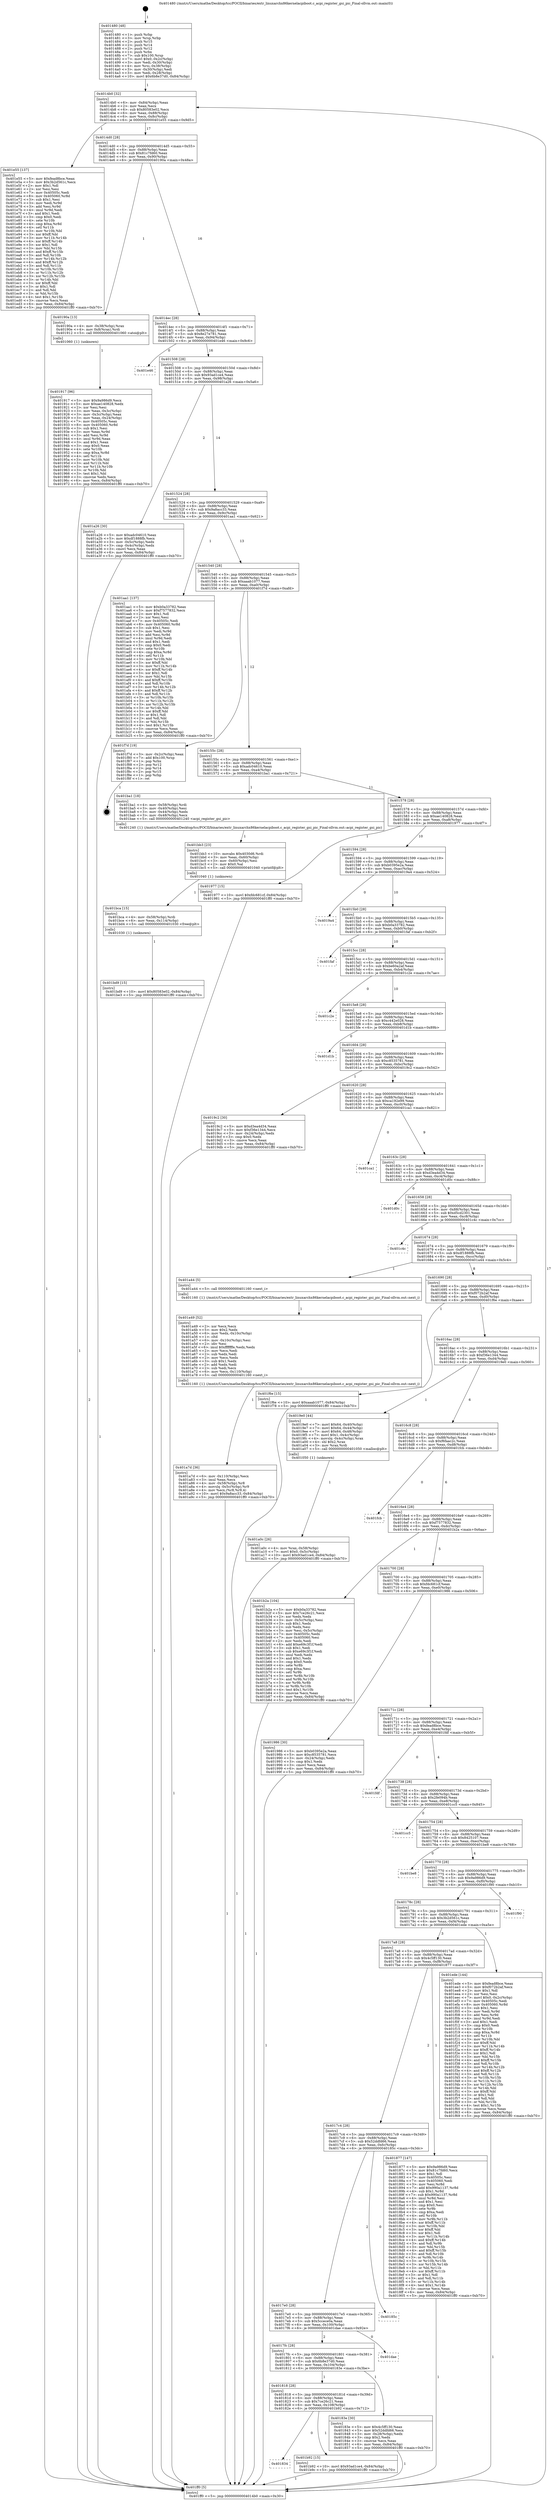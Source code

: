 digraph "0x401480" {
  label = "0x401480 (/mnt/c/Users/mathe/Desktop/tcc/POCII/binaries/extr_linuxarchx86kernelacpiboot.c_acpi_register_gsi_pic_Final-ollvm.out::main(0))"
  labelloc = "t"
  node[shape=record]

  Entry [label="",width=0.3,height=0.3,shape=circle,fillcolor=black,style=filled]
  "0x4014b0" [label="{
     0x4014b0 [32]\l
     | [instrs]\l
     &nbsp;&nbsp;0x4014b0 \<+6\>: mov -0x84(%rbp),%eax\l
     &nbsp;&nbsp;0x4014b6 \<+2\>: mov %eax,%ecx\l
     &nbsp;&nbsp;0x4014b8 \<+6\>: sub $0x80583e02,%ecx\l
     &nbsp;&nbsp;0x4014be \<+6\>: mov %eax,-0x88(%rbp)\l
     &nbsp;&nbsp;0x4014c4 \<+6\>: mov %ecx,-0x8c(%rbp)\l
     &nbsp;&nbsp;0x4014ca \<+6\>: je 0000000000401e55 \<main+0x9d5\>\l
  }"]
  "0x401e55" [label="{
     0x401e55 [137]\l
     | [instrs]\l
     &nbsp;&nbsp;0x401e55 \<+5\>: mov $0xfead8bce,%eax\l
     &nbsp;&nbsp;0x401e5a \<+5\>: mov $0x3b2d561c,%ecx\l
     &nbsp;&nbsp;0x401e5f \<+2\>: mov $0x1,%dl\l
     &nbsp;&nbsp;0x401e61 \<+2\>: xor %esi,%esi\l
     &nbsp;&nbsp;0x401e63 \<+7\>: mov 0x40505c,%edi\l
     &nbsp;&nbsp;0x401e6a \<+8\>: mov 0x405060,%r8d\l
     &nbsp;&nbsp;0x401e72 \<+3\>: sub $0x1,%esi\l
     &nbsp;&nbsp;0x401e75 \<+3\>: mov %edi,%r9d\l
     &nbsp;&nbsp;0x401e78 \<+3\>: add %esi,%r9d\l
     &nbsp;&nbsp;0x401e7b \<+4\>: imul %r9d,%edi\l
     &nbsp;&nbsp;0x401e7f \<+3\>: and $0x1,%edi\l
     &nbsp;&nbsp;0x401e82 \<+3\>: cmp $0x0,%edi\l
     &nbsp;&nbsp;0x401e85 \<+4\>: sete %r10b\l
     &nbsp;&nbsp;0x401e89 \<+4\>: cmp $0xa,%r8d\l
     &nbsp;&nbsp;0x401e8d \<+4\>: setl %r11b\l
     &nbsp;&nbsp;0x401e91 \<+3\>: mov %r10b,%bl\l
     &nbsp;&nbsp;0x401e94 \<+3\>: xor $0xff,%bl\l
     &nbsp;&nbsp;0x401e97 \<+3\>: mov %r11b,%r14b\l
     &nbsp;&nbsp;0x401e9a \<+4\>: xor $0xff,%r14b\l
     &nbsp;&nbsp;0x401e9e \<+3\>: xor $0x1,%dl\l
     &nbsp;&nbsp;0x401ea1 \<+3\>: mov %bl,%r15b\l
     &nbsp;&nbsp;0x401ea4 \<+4\>: and $0xff,%r15b\l
     &nbsp;&nbsp;0x401ea8 \<+3\>: and %dl,%r10b\l
     &nbsp;&nbsp;0x401eab \<+3\>: mov %r14b,%r12b\l
     &nbsp;&nbsp;0x401eae \<+4\>: and $0xff,%r12b\l
     &nbsp;&nbsp;0x401eb2 \<+3\>: and %dl,%r11b\l
     &nbsp;&nbsp;0x401eb5 \<+3\>: or %r10b,%r15b\l
     &nbsp;&nbsp;0x401eb8 \<+3\>: or %r11b,%r12b\l
     &nbsp;&nbsp;0x401ebb \<+3\>: xor %r12b,%r15b\l
     &nbsp;&nbsp;0x401ebe \<+3\>: or %r14b,%bl\l
     &nbsp;&nbsp;0x401ec1 \<+3\>: xor $0xff,%bl\l
     &nbsp;&nbsp;0x401ec4 \<+3\>: or $0x1,%dl\l
     &nbsp;&nbsp;0x401ec7 \<+2\>: and %dl,%bl\l
     &nbsp;&nbsp;0x401ec9 \<+3\>: or %bl,%r15b\l
     &nbsp;&nbsp;0x401ecc \<+4\>: test $0x1,%r15b\l
     &nbsp;&nbsp;0x401ed0 \<+3\>: cmovne %ecx,%eax\l
     &nbsp;&nbsp;0x401ed3 \<+6\>: mov %eax,-0x84(%rbp)\l
     &nbsp;&nbsp;0x401ed9 \<+5\>: jmp 0000000000401ff0 \<main+0xb70\>\l
  }"]
  "0x4014d0" [label="{
     0x4014d0 [28]\l
     | [instrs]\l
     &nbsp;&nbsp;0x4014d0 \<+5\>: jmp 00000000004014d5 \<main+0x55\>\l
     &nbsp;&nbsp;0x4014d5 \<+6\>: mov -0x88(%rbp),%eax\l
     &nbsp;&nbsp;0x4014db \<+5\>: sub $0x81c7fd60,%eax\l
     &nbsp;&nbsp;0x4014e0 \<+6\>: mov %eax,-0x90(%rbp)\l
     &nbsp;&nbsp;0x4014e6 \<+6\>: je 000000000040190a \<main+0x48a\>\l
  }"]
  Exit [label="",width=0.3,height=0.3,shape=circle,fillcolor=black,style=filled,peripheries=2]
  "0x40190a" [label="{
     0x40190a [13]\l
     | [instrs]\l
     &nbsp;&nbsp;0x40190a \<+4\>: mov -0x38(%rbp),%rax\l
     &nbsp;&nbsp;0x40190e \<+4\>: mov 0x8(%rax),%rdi\l
     &nbsp;&nbsp;0x401912 \<+5\>: call 0000000000401060 \<atoi@plt\>\l
     | [calls]\l
     &nbsp;&nbsp;0x401060 \{1\} (unknown)\l
  }"]
  "0x4014ec" [label="{
     0x4014ec [28]\l
     | [instrs]\l
     &nbsp;&nbsp;0x4014ec \<+5\>: jmp 00000000004014f1 \<main+0x71\>\l
     &nbsp;&nbsp;0x4014f1 \<+6\>: mov -0x88(%rbp),%eax\l
     &nbsp;&nbsp;0x4014f7 \<+5\>: sub $0x8e27e781,%eax\l
     &nbsp;&nbsp;0x4014fc \<+6\>: mov %eax,-0x94(%rbp)\l
     &nbsp;&nbsp;0x401502 \<+6\>: je 0000000000401e46 \<main+0x9c6\>\l
  }"]
  "0x401bd9" [label="{
     0x401bd9 [15]\l
     | [instrs]\l
     &nbsp;&nbsp;0x401bd9 \<+10\>: movl $0x80583e02,-0x84(%rbp)\l
     &nbsp;&nbsp;0x401be3 \<+5\>: jmp 0000000000401ff0 \<main+0xb70\>\l
  }"]
  "0x401e46" [label="{
     0x401e46\l
  }", style=dashed]
  "0x401508" [label="{
     0x401508 [28]\l
     | [instrs]\l
     &nbsp;&nbsp;0x401508 \<+5\>: jmp 000000000040150d \<main+0x8d\>\l
     &nbsp;&nbsp;0x40150d \<+6\>: mov -0x88(%rbp),%eax\l
     &nbsp;&nbsp;0x401513 \<+5\>: sub $0x93ad1ce4,%eax\l
     &nbsp;&nbsp;0x401518 \<+6\>: mov %eax,-0x98(%rbp)\l
     &nbsp;&nbsp;0x40151e \<+6\>: je 0000000000401a26 \<main+0x5a6\>\l
  }"]
  "0x401bca" [label="{
     0x401bca [15]\l
     | [instrs]\l
     &nbsp;&nbsp;0x401bca \<+4\>: mov -0x58(%rbp),%rdi\l
     &nbsp;&nbsp;0x401bce \<+6\>: mov %eax,-0x114(%rbp)\l
     &nbsp;&nbsp;0x401bd4 \<+5\>: call 0000000000401030 \<free@plt\>\l
     | [calls]\l
     &nbsp;&nbsp;0x401030 \{1\} (unknown)\l
  }"]
  "0x401a26" [label="{
     0x401a26 [30]\l
     | [instrs]\l
     &nbsp;&nbsp;0x401a26 \<+5\>: mov $0xadc04610,%eax\l
     &nbsp;&nbsp;0x401a2b \<+5\>: mov $0xdf1888fb,%ecx\l
     &nbsp;&nbsp;0x401a30 \<+3\>: mov -0x5c(%rbp),%edx\l
     &nbsp;&nbsp;0x401a33 \<+3\>: cmp -0x4c(%rbp),%edx\l
     &nbsp;&nbsp;0x401a36 \<+3\>: cmovl %ecx,%eax\l
     &nbsp;&nbsp;0x401a39 \<+6\>: mov %eax,-0x84(%rbp)\l
     &nbsp;&nbsp;0x401a3f \<+5\>: jmp 0000000000401ff0 \<main+0xb70\>\l
  }"]
  "0x401524" [label="{
     0x401524 [28]\l
     | [instrs]\l
     &nbsp;&nbsp;0x401524 \<+5\>: jmp 0000000000401529 \<main+0xa9\>\l
     &nbsp;&nbsp;0x401529 \<+6\>: mov -0x88(%rbp),%eax\l
     &nbsp;&nbsp;0x40152f \<+5\>: sub $0x9a8acc33,%eax\l
     &nbsp;&nbsp;0x401534 \<+6\>: mov %eax,-0x9c(%rbp)\l
     &nbsp;&nbsp;0x40153a \<+6\>: je 0000000000401aa1 \<main+0x621\>\l
  }"]
  "0x401bb3" [label="{
     0x401bb3 [23]\l
     | [instrs]\l
     &nbsp;&nbsp;0x401bb3 \<+10\>: movabs $0x4030d6,%rdi\l
     &nbsp;&nbsp;0x401bbd \<+3\>: mov %eax,-0x60(%rbp)\l
     &nbsp;&nbsp;0x401bc0 \<+3\>: mov -0x60(%rbp),%esi\l
     &nbsp;&nbsp;0x401bc3 \<+2\>: mov $0x0,%al\l
     &nbsp;&nbsp;0x401bc5 \<+5\>: call 0000000000401040 \<printf@plt\>\l
     | [calls]\l
     &nbsp;&nbsp;0x401040 \{1\} (unknown)\l
  }"]
  "0x401aa1" [label="{
     0x401aa1 [137]\l
     | [instrs]\l
     &nbsp;&nbsp;0x401aa1 \<+5\>: mov $0xb0a33782,%eax\l
     &nbsp;&nbsp;0x401aa6 \<+5\>: mov $0xf7577832,%ecx\l
     &nbsp;&nbsp;0x401aab \<+2\>: mov $0x1,%dl\l
     &nbsp;&nbsp;0x401aad \<+2\>: xor %esi,%esi\l
     &nbsp;&nbsp;0x401aaf \<+7\>: mov 0x40505c,%edi\l
     &nbsp;&nbsp;0x401ab6 \<+8\>: mov 0x405060,%r8d\l
     &nbsp;&nbsp;0x401abe \<+3\>: sub $0x1,%esi\l
     &nbsp;&nbsp;0x401ac1 \<+3\>: mov %edi,%r9d\l
     &nbsp;&nbsp;0x401ac4 \<+3\>: add %esi,%r9d\l
     &nbsp;&nbsp;0x401ac7 \<+4\>: imul %r9d,%edi\l
     &nbsp;&nbsp;0x401acb \<+3\>: and $0x1,%edi\l
     &nbsp;&nbsp;0x401ace \<+3\>: cmp $0x0,%edi\l
     &nbsp;&nbsp;0x401ad1 \<+4\>: sete %r10b\l
     &nbsp;&nbsp;0x401ad5 \<+4\>: cmp $0xa,%r8d\l
     &nbsp;&nbsp;0x401ad9 \<+4\>: setl %r11b\l
     &nbsp;&nbsp;0x401add \<+3\>: mov %r10b,%bl\l
     &nbsp;&nbsp;0x401ae0 \<+3\>: xor $0xff,%bl\l
     &nbsp;&nbsp;0x401ae3 \<+3\>: mov %r11b,%r14b\l
     &nbsp;&nbsp;0x401ae6 \<+4\>: xor $0xff,%r14b\l
     &nbsp;&nbsp;0x401aea \<+3\>: xor $0x1,%dl\l
     &nbsp;&nbsp;0x401aed \<+3\>: mov %bl,%r15b\l
     &nbsp;&nbsp;0x401af0 \<+4\>: and $0xff,%r15b\l
     &nbsp;&nbsp;0x401af4 \<+3\>: and %dl,%r10b\l
     &nbsp;&nbsp;0x401af7 \<+3\>: mov %r14b,%r12b\l
     &nbsp;&nbsp;0x401afa \<+4\>: and $0xff,%r12b\l
     &nbsp;&nbsp;0x401afe \<+3\>: and %dl,%r11b\l
     &nbsp;&nbsp;0x401b01 \<+3\>: or %r10b,%r15b\l
     &nbsp;&nbsp;0x401b04 \<+3\>: or %r11b,%r12b\l
     &nbsp;&nbsp;0x401b07 \<+3\>: xor %r12b,%r15b\l
     &nbsp;&nbsp;0x401b0a \<+3\>: or %r14b,%bl\l
     &nbsp;&nbsp;0x401b0d \<+3\>: xor $0xff,%bl\l
     &nbsp;&nbsp;0x401b10 \<+3\>: or $0x1,%dl\l
     &nbsp;&nbsp;0x401b13 \<+2\>: and %dl,%bl\l
     &nbsp;&nbsp;0x401b15 \<+3\>: or %bl,%r15b\l
     &nbsp;&nbsp;0x401b18 \<+4\>: test $0x1,%r15b\l
     &nbsp;&nbsp;0x401b1c \<+3\>: cmovne %ecx,%eax\l
     &nbsp;&nbsp;0x401b1f \<+6\>: mov %eax,-0x84(%rbp)\l
     &nbsp;&nbsp;0x401b25 \<+5\>: jmp 0000000000401ff0 \<main+0xb70\>\l
  }"]
  "0x401540" [label="{
     0x401540 [28]\l
     | [instrs]\l
     &nbsp;&nbsp;0x401540 \<+5\>: jmp 0000000000401545 \<main+0xc5\>\l
     &nbsp;&nbsp;0x401545 \<+6\>: mov -0x88(%rbp),%eax\l
     &nbsp;&nbsp;0x40154b \<+5\>: sub $0xaaab1077,%eax\l
     &nbsp;&nbsp;0x401550 \<+6\>: mov %eax,-0xa0(%rbp)\l
     &nbsp;&nbsp;0x401556 \<+6\>: je 0000000000401f7d \<main+0xafd\>\l
  }"]
  "0x401834" [label="{
     0x401834\l
  }", style=dashed]
  "0x401f7d" [label="{
     0x401f7d [19]\l
     | [instrs]\l
     &nbsp;&nbsp;0x401f7d \<+3\>: mov -0x2c(%rbp),%eax\l
     &nbsp;&nbsp;0x401f80 \<+7\>: add $0x100,%rsp\l
     &nbsp;&nbsp;0x401f87 \<+1\>: pop %rbx\l
     &nbsp;&nbsp;0x401f88 \<+2\>: pop %r12\l
     &nbsp;&nbsp;0x401f8a \<+2\>: pop %r14\l
     &nbsp;&nbsp;0x401f8c \<+2\>: pop %r15\l
     &nbsp;&nbsp;0x401f8e \<+1\>: pop %rbp\l
     &nbsp;&nbsp;0x401f8f \<+1\>: ret\l
  }"]
  "0x40155c" [label="{
     0x40155c [28]\l
     | [instrs]\l
     &nbsp;&nbsp;0x40155c \<+5\>: jmp 0000000000401561 \<main+0xe1\>\l
     &nbsp;&nbsp;0x401561 \<+6\>: mov -0x88(%rbp),%eax\l
     &nbsp;&nbsp;0x401567 \<+5\>: sub $0xadc04610,%eax\l
     &nbsp;&nbsp;0x40156c \<+6\>: mov %eax,-0xa4(%rbp)\l
     &nbsp;&nbsp;0x401572 \<+6\>: je 0000000000401ba1 \<main+0x721\>\l
  }"]
  "0x401b92" [label="{
     0x401b92 [15]\l
     | [instrs]\l
     &nbsp;&nbsp;0x401b92 \<+10\>: movl $0x93ad1ce4,-0x84(%rbp)\l
     &nbsp;&nbsp;0x401b9c \<+5\>: jmp 0000000000401ff0 \<main+0xb70\>\l
  }"]
  "0x401ba1" [label="{
     0x401ba1 [18]\l
     | [instrs]\l
     &nbsp;&nbsp;0x401ba1 \<+4\>: mov -0x58(%rbp),%rdi\l
     &nbsp;&nbsp;0x401ba5 \<+3\>: mov -0x40(%rbp),%esi\l
     &nbsp;&nbsp;0x401ba8 \<+3\>: mov -0x44(%rbp),%edx\l
     &nbsp;&nbsp;0x401bab \<+3\>: mov -0x48(%rbp),%ecx\l
     &nbsp;&nbsp;0x401bae \<+5\>: call 0000000000401240 \<acpi_register_gsi_pic\>\l
     | [calls]\l
     &nbsp;&nbsp;0x401240 \{1\} (/mnt/c/Users/mathe/Desktop/tcc/POCII/binaries/extr_linuxarchx86kernelacpiboot.c_acpi_register_gsi_pic_Final-ollvm.out::acpi_register_gsi_pic)\l
  }"]
  "0x401578" [label="{
     0x401578 [28]\l
     | [instrs]\l
     &nbsp;&nbsp;0x401578 \<+5\>: jmp 000000000040157d \<main+0xfd\>\l
     &nbsp;&nbsp;0x40157d \<+6\>: mov -0x88(%rbp),%eax\l
     &nbsp;&nbsp;0x401583 \<+5\>: sub $0xae140828,%eax\l
     &nbsp;&nbsp;0x401588 \<+6\>: mov %eax,-0xa8(%rbp)\l
     &nbsp;&nbsp;0x40158e \<+6\>: je 0000000000401977 \<main+0x4f7\>\l
  }"]
  "0x401a7d" [label="{
     0x401a7d [36]\l
     | [instrs]\l
     &nbsp;&nbsp;0x401a7d \<+6\>: mov -0x110(%rbp),%ecx\l
     &nbsp;&nbsp;0x401a83 \<+3\>: imul %eax,%ecx\l
     &nbsp;&nbsp;0x401a86 \<+4\>: mov -0x58(%rbp),%r8\l
     &nbsp;&nbsp;0x401a8a \<+4\>: movslq -0x5c(%rbp),%r9\l
     &nbsp;&nbsp;0x401a8e \<+4\>: mov %ecx,(%r8,%r9,4)\l
     &nbsp;&nbsp;0x401a92 \<+10\>: movl $0x9a8acc33,-0x84(%rbp)\l
     &nbsp;&nbsp;0x401a9c \<+5\>: jmp 0000000000401ff0 \<main+0xb70\>\l
  }"]
  "0x401977" [label="{
     0x401977 [15]\l
     | [instrs]\l
     &nbsp;&nbsp;0x401977 \<+10\>: movl $0xfdc681cf,-0x84(%rbp)\l
     &nbsp;&nbsp;0x401981 \<+5\>: jmp 0000000000401ff0 \<main+0xb70\>\l
  }"]
  "0x401594" [label="{
     0x401594 [28]\l
     | [instrs]\l
     &nbsp;&nbsp;0x401594 \<+5\>: jmp 0000000000401599 \<main+0x119\>\l
     &nbsp;&nbsp;0x401599 \<+6\>: mov -0x88(%rbp),%eax\l
     &nbsp;&nbsp;0x40159f \<+5\>: sub $0xb0395e2a,%eax\l
     &nbsp;&nbsp;0x4015a4 \<+6\>: mov %eax,-0xac(%rbp)\l
     &nbsp;&nbsp;0x4015aa \<+6\>: je 00000000004019a4 \<main+0x524\>\l
  }"]
  "0x401a49" [label="{
     0x401a49 [52]\l
     | [instrs]\l
     &nbsp;&nbsp;0x401a49 \<+2\>: xor %ecx,%ecx\l
     &nbsp;&nbsp;0x401a4b \<+5\>: mov $0x2,%edx\l
     &nbsp;&nbsp;0x401a50 \<+6\>: mov %edx,-0x10c(%rbp)\l
     &nbsp;&nbsp;0x401a56 \<+1\>: cltd\l
     &nbsp;&nbsp;0x401a57 \<+6\>: mov -0x10c(%rbp),%esi\l
     &nbsp;&nbsp;0x401a5d \<+2\>: idiv %esi\l
     &nbsp;&nbsp;0x401a5f \<+6\>: imul $0xfffffffe,%edx,%edx\l
     &nbsp;&nbsp;0x401a65 \<+2\>: mov %ecx,%edi\l
     &nbsp;&nbsp;0x401a67 \<+2\>: sub %edx,%edi\l
     &nbsp;&nbsp;0x401a69 \<+2\>: mov %ecx,%edx\l
     &nbsp;&nbsp;0x401a6b \<+3\>: sub $0x1,%edx\l
     &nbsp;&nbsp;0x401a6e \<+2\>: add %edx,%edi\l
     &nbsp;&nbsp;0x401a70 \<+2\>: sub %edi,%ecx\l
     &nbsp;&nbsp;0x401a72 \<+6\>: mov %ecx,-0x110(%rbp)\l
     &nbsp;&nbsp;0x401a78 \<+5\>: call 0000000000401160 \<next_i\>\l
     | [calls]\l
     &nbsp;&nbsp;0x401160 \{1\} (/mnt/c/Users/mathe/Desktop/tcc/POCII/binaries/extr_linuxarchx86kernelacpiboot.c_acpi_register_gsi_pic_Final-ollvm.out::next_i)\l
  }"]
  "0x4019a4" [label="{
     0x4019a4\l
  }", style=dashed]
  "0x4015b0" [label="{
     0x4015b0 [28]\l
     | [instrs]\l
     &nbsp;&nbsp;0x4015b0 \<+5\>: jmp 00000000004015b5 \<main+0x135\>\l
     &nbsp;&nbsp;0x4015b5 \<+6\>: mov -0x88(%rbp),%eax\l
     &nbsp;&nbsp;0x4015bb \<+5\>: sub $0xb0a33782,%eax\l
     &nbsp;&nbsp;0x4015c0 \<+6\>: mov %eax,-0xb0(%rbp)\l
     &nbsp;&nbsp;0x4015c6 \<+6\>: je 0000000000401faf \<main+0xb2f\>\l
  }"]
  "0x401a0c" [label="{
     0x401a0c [26]\l
     | [instrs]\l
     &nbsp;&nbsp;0x401a0c \<+4\>: mov %rax,-0x58(%rbp)\l
     &nbsp;&nbsp;0x401a10 \<+7\>: movl $0x0,-0x5c(%rbp)\l
     &nbsp;&nbsp;0x401a17 \<+10\>: movl $0x93ad1ce4,-0x84(%rbp)\l
     &nbsp;&nbsp;0x401a21 \<+5\>: jmp 0000000000401ff0 \<main+0xb70\>\l
  }"]
  "0x401faf" [label="{
     0x401faf\l
  }", style=dashed]
  "0x4015cc" [label="{
     0x4015cc [28]\l
     | [instrs]\l
     &nbsp;&nbsp;0x4015cc \<+5\>: jmp 00000000004015d1 \<main+0x151\>\l
     &nbsp;&nbsp;0x4015d1 \<+6\>: mov -0x88(%rbp),%eax\l
     &nbsp;&nbsp;0x4015d7 \<+5\>: sub $0xbe60a2af,%eax\l
     &nbsp;&nbsp;0x4015dc \<+6\>: mov %eax,-0xb4(%rbp)\l
     &nbsp;&nbsp;0x4015e2 \<+6\>: je 0000000000401c2e \<main+0x7ae\>\l
  }"]
  "0x401917" [label="{
     0x401917 [96]\l
     | [instrs]\l
     &nbsp;&nbsp;0x401917 \<+5\>: mov $0x9a986d9,%ecx\l
     &nbsp;&nbsp;0x40191c \<+5\>: mov $0xae140828,%edx\l
     &nbsp;&nbsp;0x401921 \<+2\>: xor %esi,%esi\l
     &nbsp;&nbsp;0x401923 \<+3\>: mov %eax,-0x3c(%rbp)\l
     &nbsp;&nbsp;0x401926 \<+3\>: mov -0x3c(%rbp),%eax\l
     &nbsp;&nbsp;0x401929 \<+3\>: mov %eax,-0x24(%rbp)\l
     &nbsp;&nbsp;0x40192c \<+7\>: mov 0x40505c,%eax\l
     &nbsp;&nbsp;0x401933 \<+8\>: mov 0x405060,%r8d\l
     &nbsp;&nbsp;0x40193b \<+3\>: sub $0x1,%esi\l
     &nbsp;&nbsp;0x40193e \<+3\>: mov %eax,%r9d\l
     &nbsp;&nbsp;0x401941 \<+3\>: add %esi,%r9d\l
     &nbsp;&nbsp;0x401944 \<+4\>: imul %r9d,%eax\l
     &nbsp;&nbsp;0x401948 \<+3\>: and $0x1,%eax\l
     &nbsp;&nbsp;0x40194b \<+3\>: cmp $0x0,%eax\l
     &nbsp;&nbsp;0x40194e \<+4\>: sete %r10b\l
     &nbsp;&nbsp;0x401952 \<+4\>: cmp $0xa,%r8d\l
     &nbsp;&nbsp;0x401956 \<+4\>: setl %r11b\l
     &nbsp;&nbsp;0x40195a \<+3\>: mov %r10b,%bl\l
     &nbsp;&nbsp;0x40195d \<+3\>: and %r11b,%bl\l
     &nbsp;&nbsp;0x401960 \<+3\>: xor %r11b,%r10b\l
     &nbsp;&nbsp;0x401963 \<+3\>: or %r10b,%bl\l
     &nbsp;&nbsp;0x401966 \<+3\>: test $0x1,%bl\l
     &nbsp;&nbsp;0x401969 \<+3\>: cmovne %edx,%ecx\l
     &nbsp;&nbsp;0x40196c \<+6\>: mov %ecx,-0x84(%rbp)\l
     &nbsp;&nbsp;0x401972 \<+5\>: jmp 0000000000401ff0 \<main+0xb70\>\l
  }"]
  "0x401c2e" [label="{
     0x401c2e\l
  }", style=dashed]
  "0x4015e8" [label="{
     0x4015e8 [28]\l
     | [instrs]\l
     &nbsp;&nbsp;0x4015e8 \<+5\>: jmp 00000000004015ed \<main+0x16d\>\l
     &nbsp;&nbsp;0x4015ed \<+6\>: mov -0x88(%rbp),%eax\l
     &nbsp;&nbsp;0x4015f3 \<+5\>: sub $0xc442e028,%eax\l
     &nbsp;&nbsp;0x4015f8 \<+6\>: mov %eax,-0xb8(%rbp)\l
     &nbsp;&nbsp;0x4015fe \<+6\>: je 0000000000401d1b \<main+0x89b\>\l
  }"]
  "0x401480" [label="{
     0x401480 [48]\l
     | [instrs]\l
     &nbsp;&nbsp;0x401480 \<+1\>: push %rbp\l
     &nbsp;&nbsp;0x401481 \<+3\>: mov %rsp,%rbp\l
     &nbsp;&nbsp;0x401484 \<+2\>: push %r15\l
     &nbsp;&nbsp;0x401486 \<+2\>: push %r14\l
     &nbsp;&nbsp;0x401488 \<+2\>: push %r12\l
     &nbsp;&nbsp;0x40148a \<+1\>: push %rbx\l
     &nbsp;&nbsp;0x40148b \<+7\>: sub $0x100,%rsp\l
     &nbsp;&nbsp;0x401492 \<+7\>: movl $0x0,-0x2c(%rbp)\l
     &nbsp;&nbsp;0x401499 \<+3\>: mov %edi,-0x30(%rbp)\l
     &nbsp;&nbsp;0x40149c \<+4\>: mov %rsi,-0x38(%rbp)\l
     &nbsp;&nbsp;0x4014a0 \<+3\>: mov -0x30(%rbp),%edi\l
     &nbsp;&nbsp;0x4014a3 \<+3\>: mov %edi,-0x28(%rbp)\l
     &nbsp;&nbsp;0x4014a6 \<+10\>: movl $0x6b8e37d0,-0x84(%rbp)\l
  }"]
  "0x401d1b" [label="{
     0x401d1b\l
  }", style=dashed]
  "0x401604" [label="{
     0x401604 [28]\l
     | [instrs]\l
     &nbsp;&nbsp;0x401604 \<+5\>: jmp 0000000000401609 \<main+0x189\>\l
     &nbsp;&nbsp;0x401609 \<+6\>: mov -0x88(%rbp),%eax\l
     &nbsp;&nbsp;0x40160f \<+5\>: sub $0xc8535781,%eax\l
     &nbsp;&nbsp;0x401614 \<+6\>: mov %eax,-0xbc(%rbp)\l
     &nbsp;&nbsp;0x40161a \<+6\>: je 00000000004019c2 \<main+0x542\>\l
  }"]
  "0x401ff0" [label="{
     0x401ff0 [5]\l
     | [instrs]\l
     &nbsp;&nbsp;0x401ff0 \<+5\>: jmp 00000000004014b0 \<main+0x30\>\l
  }"]
  "0x4019c2" [label="{
     0x4019c2 [30]\l
     | [instrs]\l
     &nbsp;&nbsp;0x4019c2 \<+5\>: mov $0xd3ea4d34,%eax\l
     &nbsp;&nbsp;0x4019c7 \<+5\>: mov $0xf36e1344,%ecx\l
     &nbsp;&nbsp;0x4019cc \<+3\>: mov -0x24(%rbp),%edx\l
     &nbsp;&nbsp;0x4019cf \<+3\>: cmp $0x0,%edx\l
     &nbsp;&nbsp;0x4019d2 \<+3\>: cmove %ecx,%eax\l
     &nbsp;&nbsp;0x4019d5 \<+6\>: mov %eax,-0x84(%rbp)\l
     &nbsp;&nbsp;0x4019db \<+5\>: jmp 0000000000401ff0 \<main+0xb70\>\l
  }"]
  "0x401620" [label="{
     0x401620 [28]\l
     | [instrs]\l
     &nbsp;&nbsp;0x401620 \<+5\>: jmp 0000000000401625 \<main+0x1a5\>\l
     &nbsp;&nbsp;0x401625 \<+6\>: mov -0x88(%rbp),%eax\l
     &nbsp;&nbsp;0x40162b \<+5\>: sub $0xca192e99,%eax\l
     &nbsp;&nbsp;0x401630 \<+6\>: mov %eax,-0xc0(%rbp)\l
     &nbsp;&nbsp;0x401636 \<+6\>: je 0000000000401ca1 \<main+0x821\>\l
  }"]
  "0x401818" [label="{
     0x401818 [28]\l
     | [instrs]\l
     &nbsp;&nbsp;0x401818 \<+5\>: jmp 000000000040181d \<main+0x39d\>\l
     &nbsp;&nbsp;0x40181d \<+6\>: mov -0x88(%rbp),%eax\l
     &nbsp;&nbsp;0x401823 \<+5\>: sub $0x7ce26c21,%eax\l
     &nbsp;&nbsp;0x401828 \<+6\>: mov %eax,-0x108(%rbp)\l
     &nbsp;&nbsp;0x40182e \<+6\>: je 0000000000401b92 \<main+0x712\>\l
  }"]
  "0x401ca1" [label="{
     0x401ca1\l
  }", style=dashed]
  "0x40163c" [label="{
     0x40163c [28]\l
     | [instrs]\l
     &nbsp;&nbsp;0x40163c \<+5\>: jmp 0000000000401641 \<main+0x1c1\>\l
     &nbsp;&nbsp;0x401641 \<+6\>: mov -0x88(%rbp),%eax\l
     &nbsp;&nbsp;0x401647 \<+5\>: sub $0xd3ea4d34,%eax\l
     &nbsp;&nbsp;0x40164c \<+6\>: mov %eax,-0xc4(%rbp)\l
     &nbsp;&nbsp;0x401652 \<+6\>: je 0000000000401d0c \<main+0x88c\>\l
  }"]
  "0x40183e" [label="{
     0x40183e [30]\l
     | [instrs]\l
     &nbsp;&nbsp;0x40183e \<+5\>: mov $0x4c5ff130,%eax\l
     &nbsp;&nbsp;0x401843 \<+5\>: mov $0x52ddfd66,%ecx\l
     &nbsp;&nbsp;0x401848 \<+3\>: mov -0x28(%rbp),%edx\l
     &nbsp;&nbsp;0x40184b \<+3\>: cmp $0x2,%edx\l
     &nbsp;&nbsp;0x40184e \<+3\>: cmovne %ecx,%eax\l
     &nbsp;&nbsp;0x401851 \<+6\>: mov %eax,-0x84(%rbp)\l
     &nbsp;&nbsp;0x401857 \<+5\>: jmp 0000000000401ff0 \<main+0xb70\>\l
  }"]
  "0x401d0c" [label="{
     0x401d0c\l
  }", style=dashed]
  "0x401658" [label="{
     0x401658 [28]\l
     | [instrs]\l
     &nbsp;&nbsp;0x401658 \<+5\>: jmp 000000000040165d \<main+0x1dd\>\l
     &nbsp;&nbsp;0x40165d \<+6\>: mov -0x88(%rbp),%eax\l
     &nbsp;&nbsp;0x401663 \<+5\>: sub $0xd5cd2301,%eax\l
     &nbsp;&nbsp;0x401668 \<+6\>: mov %eax,-0xc8(%rbp)\l
     &nbsp;&nbsp;0x40166e \<+6\>: je 0000000000401c4c \<main+0x7cc\>\l
  }"]
  "0x4017fc" [label="{
     0x4017fc [28]\l
     | [instrs]\l
     &nbsp;&nbsp;0x4017fc \<+5\>: jmp 0000000000401801 \<main+0x381\>\l
     &nbsp;&nbsp;0x401801 \<+6\>: mov -0x88(%rbp),%eax\l
     &nbsp;&nbsp;0x401807 \<+5\>: sub $0x6b8e37d0,%eax\l
     &nbsp;&nbsp;0x40180c \<+6\>: mov %eax,-0x104(%rbp)\l
     &nbsp;&nbsp;0x401812 \<+6\>: je 000000000040183e \<main+0x3be\>\l
  }"]
  "0x401c4c" [label="{
     0x401c4c\l
  }", style=dashed]
  "0x401674" [label="{
     0x401674 [28]\l
     | [instrs]\l
     &nbsp;&nbsp;0x401674 \<+5\>: jmp 0000000000401679 \<main+0x1f9\>\l
     &nbsp;&nbsp;0x401679 \<+6\>: mov -0x88(%rbp),%eax\l
     &nbsp;&nbsp;0x40167f \<+5\>: sub $0xdf1888fb,%eax\l
     &nbsp;&nbsp;0x401684 \<+6\>: mov %eax,-0xcc(%rbp)\l
     &nbsp;&nbsp;0x40168a \<+6\>: je 0000000000401a44 \<main+0x5c4\>\l
  }"]
  "0x401dae" [label="{
     0x401dae\l
  }", style=dashed]
  "0x401a44" [label="{
     0x401a44 [5]\l
     | [instrs]\l
     &nbsp;&nbsp;0x401a44 \<+5\>: call 0000000000401160 \<next_i\>\l
     | [calls]\l
     &nbsp;&nbsp;0x401160 \{1\} (/mnt/c/Users/mathe/Desktop/tcc/POCII/binaries/extr_linuxarchx86kernelacpiboot.c_acpi_register_gsi_pic_Final-ollvm.out::next_i)\l
  }"]
  "0x401690" [label="{
     0x401690 [28]\l
     | [instrs]\l
     &nbsp;&nbsp;0x401690 \<+5\>: jmp 0000000000401695 \<main+0x215\>\l
     &nbsp;&nbsp;0x401695 \<+6\>: mov -0x88(%rbp),%eax\l
     &nbsp;&nbsp;0x40169b \<+5\>: sub $0xf072b2af,%eax\l
     &nbsp;&nbsp;0x4016a0 \<+6\>: mov %eax,-0xd0(%rbp)\l
     &nbsp;&nbsp;0x4016a6 \<+6\>: je 0000000000401f6e \<main+0xaee\>\l
  }"]
  "0x4017e0" [label="{
     0x4017e0 [28]\l
     | [instrs]\l
     &nbsp;&nbsp;0x4017e0 \<+5\>: jmp 00000000004017e5 \<main+0x365\>\l
     &nbsp;&nbsp;0x4017e5 \<+6\>: mov -0x88(%rbp),%eax\l
     &nbsp;&nbsp;0x4017eb \<+5\>: sub $0x5ccece0a,%eax\l
     &nbsp;&nbsp;0x4017f0 \<+6\>: mov %eax,-0x100(%rbp)\l
     &nbsp;&nbsp;0x4017f6 \<+6\>: je 0000000000401dae \<main+0x92e\>\l
  }"]
  "0x401f6e" [label="{
     0x401f6e [15]\l
     | [instrs]\l
     &nbsp;&nbsp;0x401f6e \<+10\>: movl $0xaaab1077,-0x84(%rbp)\l
     &nbsp;&nbsp;0x401f78 \<+5\>: jmp 0000000000401ff0 \<main+0xb70\>\l
  }"]
  "0x4016ac" [label="{
     0x4016ac [28]\l
     | [instrs]\l
     &nbsp;&nbsp;0x4016ac \<+5\>: jmp 00000000004016b1 \<main+0x231\>\l
     &nbsp;&nbsp;0x4016b1 \<+6\>: mov -0x88(%rbp),%eax\l
     &nbsp;&nbsp;0x4016b7 \<+5\>: sub $0xf36e1344,%eax\l
     &nbsp;&nbsp;0x4016bc \<+6\>: mov %eax,-0xd4(%rbp)\l
     &nbsp;&nbsp;0x4016c2 \<+6\>: je 00000000004019e0 \<main+0x560\>\l
  }"]
  "0x40185c" [label="{
     0x40185c\l
  }", style=dashed]
  "0x4019e0" [label="{
     0x4019e0 [44]\l
     | [instrs]\l
     &nbsp;&nbsp;0x4019e0 \<+7\>: movl $0x64,-0x40(%rbp)\l
     &nbsp;&nbsp;0x4019e7 \<+7\>: movl $0x64,-0x44(%rbp)\l
     &nbsp;&nbsp;0x4019ee \<+7\>: movl $0x64,-0x48(%rbp)\l
     &nbsp;&nbsp;0x4019f5 \<+7\>: movl $0x1,-0x4c(%rbp)\l
     &nbsp;&nbsp;0x4019fc \<+4\>: movslq -0x4c(%rbp),%rax\l
     &nbsp;&nbsp;0x401a00 \<+4\>: shl $0x2,%rax\l
     &nbsp;&nbsp;0x401a04 \<+3\>: mov %rax,%rdi\l
     &nbsp;&nbsp;0x401a07 \<+5\>: call 0000000000401050 \<malloc@plt\>\l
     | [calls]\l
     &nbsp;&nbsp;0x401050 \{1\} (unknown)\l
  }"]
  "0x4016c8" [label="{
     0x4016c8 [28]\l
     | [instrs]\l
     &nbsp;&nbsp;0x4016c8 \<+5\>: jmp 00000000004016cd \<main+0x24d\>\l
     &nbsp;&nbsp;0x4016cd \<+6\>: mov -0x88(%rbp),%eax\l
     &nbsp;&nbsp;0x4016d3 \<+5\>: sub $0xf6faac2c,%eax\l
     &nbsp;&nbsp;0x4016d8 \<+6\>: mov %eax,-0xd8(%rbp)\l
     &nbsp;&nbsp;0x4016de \<+6\>: je 0000000000401fcb \<main+0xb4b\>\l
  }"]
  "0x4017c4" [label="{
     0x4017c4 [28]\l
     | [instrs]\l
     &nbsp;&nbsp;0x4017c4 \<+5\>: jmp 00000000004017c9 \<main+0x349\>\l
     &nbsp;&nbsp;0x4017c9 \<+6\>: mov -0x88(%rbp),%eax\l
     &nbsp;&nbsp;0x4017cf \<+5\>: sub $0x52ddfd66,%eax\l
     &nbsp;&nbsp;0x4017d4 \<+6\>: mov %eax,-0xfc(%rbp)\l
     &nbsp;&nbsp;0x4017da \<+6\>: je 000000000040185c \<main+0x3dc\>\l
  }"]
  "0x401fcb" [label="{
     0x401fcb\l
  }", style=dashed]
  "0x4016e4" [label="{
     0x4016e4 [28]\l
     | [instrs]\l
     &nbsp;&nbsp;0x4016e4 \<+5\>: jmp 00000000004016e9 \<main+0x269\>\l
     &nbsp;&nbsp;0x4016e9 \<+6\>: mov -0x88(%rbp),%eax\l
     &nbsp;&nbsp;0x4016ef \<+5\>: sub $0xf7577832,%eax\l
     &nbsp;&nbsp;0x4016f4 \<+6\>: mov %eax,-0xdc(%rbp)\l
     &nbsp;&nbsp;0x4016fa \<+6\>: je 0000000000401b2a \<main+0x6aa\>\l
  }"]
  "0x401877" [label="{
     0x401877 [147]\l
     | [instrs]\l
     &nbsp;&nbsp;0x401877 \<+5\>: mov $0x9a986d9,%eax\l
     &nbsp;&nbsp;0x40187c \<+5\>: mov $0x81c7fd60,%ecx\l
     &nbsp;&nbsp;0x401881 \<+2\>: mov $0x1,%dl\l
     &nbsp;&nbsp;0x401883 \<+7\>: mov 0x40505c,%esi\l
     &nbsp;&nbsp;0x40188a \<+7\>: mov 0x405060,%edi\l
     &nbsp;&nbsp;0x401891 \<+3\>: mov %esi,%r8d\l
     &nbsp;&nbsp;0x401894 \<+7\>: add $0x990a1137,%r8d\l
     &nbsp;&nbsp;0x40189b \<+4\>: sub $0x1,%r8d\l
     &nbsp;&nbsp;0x40189f \<+7\>: sub $0x990a1137,%r8d\l
     &nbsp;&nbsp;0x4018a6 \<+4\>: imul %r8d,%esi\l
     &nbsp;&nbsp;0x4018aa \<+3\>: and $0x1,%esi\l
     &nbsp;&nbsp;0x4018ad \<+3\>: cmp $0x0,%esi\l
     &nbsp;&nbsp;0x4018b0 \<+4\>: sete %r9b\l
     &nbsp;&nbsp;0x4018b4 \<+3\>: cmp $0xa,%edi\l
     &nbsp;&nbsp;0x4018b7 \<+4\>: setl %r10b\l
     &nbsp;&nbsp;0x4018bb \<+3\>: mov %r9b,%r11b\l
     &nbsp;&nbsp;0x4018be \<+4\>: xor $0xff,%r11b\l
     &nbsp;&nbsp;0x4018c2 \<+3\>: mov %r10b,%bl\l
     &nbsp;&nbsp;0x4018c5 \<+3\>: xor $0xff,%bl\l
     &nbsp;&nbsp;0x4018c8 \<+3\>: xor $0x1,%dl\l
     &nbsp;&nbsp;0x4018cb \<+3\>: mov %r11b,%r14b\l
     &nbsp;&nbsp;0x4018ce \<+4\>: and $0xff,%r14b\l
     &nbsp;&nbsp;0x4018d2 \<+3\>: and %dl,%r9b\l
     &nbsp;&nbsp;0x4018d5 \<+3\>: mov %bl,%r15b\l
     &nbsp;&nbsp;0x4018d8 \<+4\>: and $0xff,%r15b\l
     &nbsp;&nbsp;0x4018dc \<+3\>: and %dl,%r10b\l
     &nbsp;&nbsp;0x4018df \<+3\>: or %r9b,%r14b\l
     &nbsp;&nbsp;0x4018e2 \<+3\>: or %r10b,%r15b\l
     &nbsp;&nbsp;0x4018e5 \<+3\>: xor %r15b,%r14b\l
     &nbsp;&nbsp;0x4018e8 \<+3\>: or %bl,%r11b\l
     &nbsp;&nbsp;0x4018eb \<+4\>: xor $0xff,%r11b\l
     &nbsp;&nbsp;0x4018ef \<+3\>: or $0x1,%dl\l
     &nbsp;&nbsp;0x4018f2 \<+3\>: and %dl,%r11b\l
     &nbsp;&nbsp;0x4018f5 \<+3\>: or %r11b,%r14b\l
     &nbsp;&nbsp;0x4018f8 \<+4\>: test $0x1,%r14b\l
     &nbsp;&nbsp;0x4018fc \<+3\>: cmovne %ecx,%eax\l
     &nbsp;&nbsp;0x4018ff \<+6\>: mov %eax,-0x84(%rbp)\l
     &nbsp;&nbsp;0x401905 \<+5\>: jmp 0000000000401ff0 \<main+0xb70\>\l
  }"]
  "0x401b2a" [label="{
     0x401b2a [104]\l
     | [instrs]\l
     &nbsp;&nbsp;0x401b2a \<+5\>: mov $0xb0a33782,%eax\l
     &nbsp;&nbsp;0x401b2f \<+5\>: mov $0x7ce26c21,%ecx\l
     &nbsp;&nbsp;0x401b34 \<+2\>: xor %edx,%edx\l
     &nbsp;&nbsp;0x401b36 \<+3\>: mov -0x5c(%rbp),%esi\l
     &nbsp;&nbsp;0x401b39 \<+3\>: sub $0x1,%edx\l
     &nbsp;&nbsp;0x401b3c \<+2\>: sub %edx,%esi\l
     &nbsp;&nbsp;0x401b3e \<+3\>: mov %esi,-0x5c(%rbp)\l
     &nbsp;&nbsp;0x401b41 \<+7\>: mov 0x40505c,%edx\l
     &nbsp;&nbsp;0x401b48 \<+7\>: mov 0x405060,%esi\l
     &nbsp;&nbsp;0x401b4f \<+2\>: mov %edx,%edi\l
     &nbsp;&nbsp;0x401b51 \<+6\>: add $0xe69c3f1f,%edi\l
     &nbsp;&nbsp;0x401b57 \<+3\>: sub $0x1,%edi\l
     &nbsp;&nbsp;0x401b5a \<+6\>: sub $0xe69c3f1f,%edi\l
     &nbsp;&nbsp;0x401b60 \<+3\>: imul %edi,%edx\l
     &nbsp;&nbsp;0x401b63 \<+3\>: and $0x1,%edx\l
     &nbsp;&nbsp;0x401b66 \<+3\>: cmp $0x0,%edx\l
     &nbsp;&nbsp;0x401b69 \<+4\>: sete %r8b\l
     &nbsp;&nbsp;0x401b6d \<+3\>: cmp $0xa,%esi\l
     &nbsp;&nbsp;0x401b70 \<+4\>: setl %r9b\l
     &nbsp;&nbsp;0x401b74 \<+3\>: mov %r8b,%r10b\l
     &nbsp;&nbsp;0x401b77 \<+3\>: and %r9b,%r10b\l
     &nbsp;&nbsp;0x401b7a \<+3\>: xor %r9b,%r8b\l
     &nbsp;&nbsp;0x401b7d \<+3\>: or %r8b,%r10b\l
     &nbsp;&nbsp;0x401b80 \<+4\>: test $0x1,%r10b\l
     &nbsp;&nbsp;0x401b84 \<+3\>: cmovne %ecx,%eax\l
     &nbsp;&nbsp;0x401b87 \<+6\>: mov %eax,-0x84(%rbp)\l
     &nbsp;&nbsp;0x401b8d \<+5\>: jmp 0000000000401ff0 \<main+0xb70\>\l
  }"]
  "0x401700" [label="{
     0x401700 [28]\l
     | [instrs]\l
     &nbsp;&nbsp;0x401700 \<+5\>: jmp 0000000000401705 \<main+0x285\>\l
     &nbsp;&nbsp;0x401705 \<+6\>: mov -0x88(%rbp),%eax\l
     &nbsp;&nbsp;0x40170b \<+5\>: sub $0xfdc681cf,%eax\l
     &nbsp;&nbsp;0x401710 \<+6\>: mov %eax,-0xe0(%rbp)\l
     &nbsp;&nbsp;0x401716 \<+6\>: je 0000000000401986 \<main+0x506\>\l
  }"]
  "0x4017a8" [label="{
     0x4017a8 [28]\l
     | [instrs]\l
     &nbsp;&nbsp;0x4017a8 \<+5\>: jmp 00000000004017ad \<main+0x32d\>\l
     &nbsp;&nbsp;0x4017ad \<+6\>: mov -0x88(%rbp),%eax\l
     &nbsp;&nbsp;0x4017b3 \<+5\>: sub $0x4c5ff130,%eax\l
     &nbsp;&nbsp;0x4017b8 \<+6\>: mov %eax,-0xf8(%rbp)\l
     &nbsp;&nbsp;0x4017be \<+6\>: je 0000000000401877 \<main+0x3f7\>\l
  }"]
  "0x401986" [label="{
     0x401986 [30]\l
     | [instrs]\l
     &nbsp;&nbsp;0x401986 \<+5\>: mov $0xb0395e2a,%eax\l
     &nbsp;&nbsp;0x40198b \<+5\>: mov $0xc8535781,%ecx\l
     &nbsp;&nbsp;0x401990 \<+3\>: mov -0x24(%rbp),%edx\l
     &nbsp;&nbsp;0x401993 \<+3\>: cmp $0x1,%edx\l
     &nbsp;&nbsp;0x401996 \<+3\>: cmovl %ecx,%eax\l
     &nbsp;&nbsp;0x401999 \<+6\>: mov %eax,-0x84(%rbp)\l
     &nbsp;&nbsp;0x40199f \<+5\>: jmp 0000000000401ff0 \<main+0xb70\>\l
  }"]
  "0x40171c" [label="{
     0x40171c [28]\l
     | [instrs]\l
     &nbsp;&nbsp;0x40171c \<+5\>: jmp 0000000000401721 \<main+0x2a1\>\l
     &nbsp;&nbsp;0x401721 \<+6\>: mov -0x88(%rbp),%eax\l
     &nbsp;&nbsp;0x401727 \<+5\>: sub $0xfead8bce,%eax\l
     &nbsp;&nbsp;0x40172c \<+6\>: mov %eax,-0xe4(%rbp)\l
     &nbsp;&nbsp;0x401732 \<+6\>: je 0000000000401fdf \<main+0xb5f\>\l
  }"]
  "0x401ede" [label="{
     0x401ede [144]\l
     | [instrs]\l
     &nbsp;&nbsp;0x401ede \<+5\>: mov $0xfead8bce,%eax\l
     &nbsp;&nbsp;0x401ee3 \<+5\>: mov $0xf072b2af,%ecx\l
     &nbsp;&nbsp;0x401ee8 \<+2\>: mov $0x1,%dl\l
     &nbsp;&nbsp;0x401eea \<+2\>: xor %esi,%esi\l
     &nbsp;&nbsp;0x401eec \<+7\>: movl $0x0,-0x2c(%rbp)\l
     &nbsp;&nbsp;0x401ef3 \<+7\>: mov 0x40505c,%edi\l
     &nbsp;&nbsp;0x401efa \<+8\>: mov 0x405060,%r8d\l
     &nbsp;&nbsp;0x401f02 \<+3\>: sub $0x1,%esi\l
     &nbsp;&nbsp;0x401f05 \<+3\>: mov %edi,%r9d\l
     &nbsp;&nbsp;0x401f08 \<+3\>: add %esi,%r9d\l
     &nbsp;&nbsp;0x401f0b \<+4\>: imul %r9d,%edi\l
     &nbsp;&nbsp;0x401f0f \<+3\>: and $0x1,%edi\l
     &nbsp;&nbsp;0x401f12 \<+3\>: cmp $0x0,%edi\l
     &nbsp;&nbsp;0x401f15 \<+4\>: sete %r10b\l
     &nbsp;&nbsp;0x401f19 \<+4\>: cmp $0xa,%r8d\l
     &nbsp;&nbsp;0x401f1d \<+4\>: setl %r11b\l
     &nbsp;&nbsp;0x401f21 \<+3\>: mov %r10b,%bl\l
     &nbsp;&nbsp;0x401f24 \<+3\>: xor $0xff,%bl\l
     &nbsp;&nbsp;0x401f27 \<+3\>: mov %r11b,%r14b\l
     &nbsp;&nbsp;0x401f2a \<+4\>: xor $0xff,%r14b\l
     &nbsp;&nbsp;0x401f2e \<+3\>: xor $0x1,%dl\l
     &nbsp;&nbsp;0x401f31 \<+3\>: mov %bl,%r15b\l
     &nbsp;&nbsp;0x401f34 \<+4\>: and $0xff,%r15b\l
     &nbsp;&nbsp;0x401f38 \<+3\>: and %dl,%r10b\l
     &nbsp;&nbsp;0x401f3b \<+3\>: mov %r14b,%r12b\l
     &nbsp;&nbsp;0x401f3e \<+4\>: and $0xff,%r12b\l
     &nbsp;&nbsp;0x401f42 \<+3\>: and %dl,%r11b\l
     &nbsp;&nbsp;0x401f45 \<+3\>: or %r10b,%r15b\l
     &nbsp;&nbsp;0x401f48 \<+3\>: or %r11b,%r12b\l
     &nbsp;&nbsp;0x401f4b \<+3\>: xor %r12b,%r15b\l
     &nbsp;&nbsp;0x401f4e \<+3\>: or %r14b,%bl\l
     &nbsp;&nbsp;0x401f51 \<+3\>: xor $0xff,%bl\l
     &nbsp;&nbsp;0x401f54 \<+3\>: or $0x1,%dl\l
     &nbsp;&nbsp;0x401f57 \<+2\>: and %dl,%bl\l
     &nbsp;&nbsp;0x401f59 \<+3\>: or %bl,%r15b\l
     &nbsp;&nbsp;0x401f5c \<+4\>: test $0x1,%r15b\l
     &nbsp;&nbsp;0x401f60 \<+3\>: cmovne %ecx,%eax\l
     &nbsp;&nbsp;0x401f63 \<+6\>: mov %eax,-0x84(%rbp)\l
     &nbsp;&nbsp;0x401f69 \<+5\>: jmp 0000000000401ff0 \<main+0xb70\>\l
  }"]
  "0x401fdf" [label="{
     0x401fdf\l
  }", style=dashed]
  "0x401738" [label="{
     0x401738 [28]\l
     | [instrs]\l
     &nbsp;&nbsp;0x401738 \<+5\>: jmp 000000000040173d \<main+0x2bd\>\l
     &nbsp;&nbsp;0x40173d \<+6\>: mov -0x88(%rbp),%eax\l
     &nbsp;&nbsp;0x401743 \<+5\>: sub $0x2fe094b,%eax\l
     &nbsp;&nbsp;0x401748 \<+6\>: mov %eax,-0xe8(%rbp)\l
     &nbsp;&nbsp;0x40174e \<+6\>: je 0000000000401cc5 \<main+0x845\>\l
  }"]
  "0x40178c" [label="{
     0x40178c [28]\l
     | [instrs]\l
     &nbsp;&nbsp;0x40178c \<+5\>: jmp 0000000000401791 \<main+0x311\>\l
     &nbsp;&nbsp;0x401791 \<+6\>: mov -0x88(%rbp),%eax\l
     &nbsp;&nbsp;0x401797 \<+5\>: sub $0x3b2d561c,%eax\l
     &nbsp;&nbsp;0x40179c \<+6\>: mov %eax,-0xf4(%rbp)\l
     &nbsp;&nbsp;0x4017a2 \<+6\>: je 0000000000401ede \<main+0xa5e\>\l
  }"]
  "0x401cc5" [label="{
     0x401cc5\l
  }", style=dashed]
  "0x401754" [label="{
     0x401754 [28]\l
     | [instrs]\l
     &nbsp;&nbsp;0x401754 \<+5\>: jmp 0000000000401759 \<main+0x2d9\>\l
     &nbsp;&nbsp;0x401759 \<+6\>: mov -0x88(%rbp),%eax\l
     &nbsp;&nbsp;0x40175f \<+5\>: sub $0x8425107,%eax\l
     &nbsp;&nbsp;0x401764 \<+6\>: mov %eax,-0xec(%rbp)\l
     &nbsp;&nbsp;0x40176a \<+6\>: je 0000000000401be8 \<main+0x768\>\l
  }"]
  "0x401f90" [label="{
     0x401f90\l
  }", style=dashed]
  "0x401be8" [label="{
     0x401be8\l
  }", style=dashed]
  "0x401770" [label="{
     0x401770 [28]\l
     | [instrs]\l
     &nbsp;&nbsp;0x401770 \<+5\>: jmp 0000000000401775 \<main+0x2f5\>\l
     &nbsp;&nbsp;0x401775 \<+6\>: mov -0x88(%rbp),%eax\l
     &nbsp;&nbsp;0x40177b \<+5\>: sub $0x9a986d9,%eax\l
     &nbsp;&nbsp;0x401780 \<+6\>: mov %eax,-0xf0(%rbp)\l
     &nbsp;&nbsp;0x401786 \<+6\>: je 0000000000401f90 \<main+0xb10\>\l
  }"]
  Entry -> "0x401480" [label=" 1"]
  "0x4014b0" -> "0x401e55" [label=" 1"]
  "0x4014b0" -> "0x4014d0" [label=" 17"]
  "0x401f7d" -> Exit [label=" 1"]
  "0x4014d0" -> "0x40190a" [label=" 1"]
  "0x4014d0" -> "0x4014ec" [label=" 16"]
  "0x401f6e" -> "0x401ff0" [label=" 1"]
  "0x4014ec" -> "0x401e46" [label=" 0"]
  "0x4014ec" -> "0x401508" [label=" 16"]
  "0x401ede" -> "0x401ff0" [label=" 1"]
  "0x401508" -> "0x401a26" [label=" 2"]
  "0x401508" -> "0x401524" [label=" 14"]
  "0x401e55" -> "0x401ff0" [label=" 1"]
  "0x401524" -> "0x401aa1" [label=" 1"]
  "0x401524" -> "0x401540" [label=" 13"]
  "0x401bd9" -> "0x401ff0" [label=" 1"]
  "0x401540" -> "0x401f7d" [label=" 1"]
  "0x401540" -> "0x40155c" [label=" 12"]
  "0x401bca" -> "0x401bd9" [label=" 1"]
  "0x40155c" -> "0x401ba1" [label=" 1"]
  "0x40155c" -> "0x401578" [label=" 11"]
  "0x401bb3" -> "0x401bca" [label=" 1"]
  "0x401578" -> "0x401977" [label=" 1"]
  "0x401578" -> "0x401594" [label=" 10"]
  "0x401b92" -> "0x401ff0" [label=" 1"]
  "0x401594" -> "0x4019a4" [label=" 0"]
  "0x401594" -> "0x4015b0" [label=" 10"]
  "0x401818" -> "0x401834" [label=" 0"]
  "0x4015b0" -> "0x401faf" [label=" 0"]
  "0x4015b0" -> "0x4015cc" [label=" 10"]
  "0x401818" -> "0x401b92" [label=" 1"]
  "0x4015cc" -> "0x401c2e" [label=" 0"]
  "0x4015cc" -> "0x4015e8" [label=" 10"]
  "0x401ba1" -> "0x401bb3" [label=" 1"]
  "0x4015e8" -> "0x401d1b" [label=" 0"]
  "0x4015e8" -> "0x401604" [label=" 10"]
  "0x401b2a" -> "0x401ff0" [label=" 1"]
  "0x401604" -> "0x4019c2" [label=" 1"]
  "0x401604" -> "0x401620" [label=" 9"]
  "0x401aa1" -> "0x401ff0" [label=" 1"]
  "0x401620" -> "0x401ca1" [label=" 0"]
  "0x401620" -> "0x40163c" [label=" 9"]
  "0x401a7d" -> "0x401ff0" [label=" 1"]
  "0x40163c" -> "0x401d0c" [label=" 0"]
  "0x40163c" -> "0x401658" [label=" 9"]
  "0x401a49" -> "0x401a7d" [label=" 1"]
  "0x401658" -> "0x401c4c" [label=" 0"]
  "0x401658" -> "0x401674" [label=" 9"]
  "0x401a26" -> "0x401ff0" [label=" 2"]
  "0x401674" -> "0x401a44" [label=" 1"]
  "0x401674" -> "0x401690" [label=" 8"]
  "0x401a0c" -> "0x401ff0" [label=" 1"]
  "0x401690" -> "0x401f6e" [label=" 1"]
  "0x401690" -> "0x4016ac" [label=" 7"]
  "0x4019c2" -> "0x401ff0" [label=" 1"]
  "0x4016ac" -> "0x4019e0" [label=" 1"]
  "0x4016ac" -> "0x4016c8" [label=" 6"]
  "0x401986" -> "0x401ff0" [label=" 1"]
  "0x4016c8" -> "0x401fcb" [label=" 0"]
  "0x4016c8" -> "0x4016e4" [label=" 6"]
  "0x401917" -> "0x401ff0" [label=" 1"]
  "0x4016e4" -> "0x401b2a" [label=" 1"]
  "0x4016e4" -> "0x401700" [label=" 5"]
  "0x40190a" -> "0x401917" [label=" 1"]
  "0x401700" -> "0x401986" [label=" 1"]
  "0x401700" -> "0x40171c" [label=" 4"]
  "0x401ff0" -> "0x4014b0" [label=" 17"]
  "0x40171c" -> "0x401fdf" [label=" 0"]
  "0x40171c" -> "0x401738" [label=" 4"]
  "0x401480" -> "0x4014b0" [label=" 1"]
  "0x401738" -> "0x401cc5" [label=" 0"]
  "0x401738" -> "0x401754" [label=" 4"]
  "0x4017fc" -> "0x401818" [label=" 1"]
  "0x401754" -> "0x401be8" [label=" 0"]
  "0x401754" -> "0x401770" [label=" 4"]
  "0x4017fc" -> "0x40183e" [label=" 1"]
  "0x401770" -> "0x401f90" [label=" 0"]
  "0x401770" -> "0x40178c" [label=" 4"]
  "0x40183e" -> "0x401ff0" [label=" 1"]
  "0x40178c" -> "0x401ede" [label=" 1"]
  "0x40178c" -> "0x4017a8" [label=" 3"]
  "0x401877" -> "0x401ff0" [label=" 1"]
  "0x4017a8" -> "0x401877" [label=" 1"]
  "0x4017a8" -> "0x4017c4" [label=" 2"]
  "0x401977" -> "0x401ff0" [label=" 1"]
  "0x4017c4" -> "0x40185c" [label=" 0"]
  "0x4017c4" -> "0x4017e0" [label=" 2"]
  "0x4019e0" -> "0x401a0c" [label=" 1"]
  "0x4017e0" -> "0x401dae" [label=" 0"]
  "0x4017e0" -> "0x4017fc" [label=" 2"]
  "0x401a44" -> "0x401a49" [label=" 1"]
}
